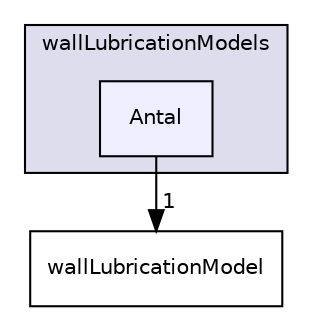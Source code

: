 digraph "Antal" {
  bgcolor=transparent;
  compound=true
  node [ fontsize="10", fontname="Helvetica"];
  edge [ labelfontsize="10", labelfontname="Helvetica"];
  subgraph clusterdir_1a12e3e88fc4e3db840e93c07d652d42 {
    graph [ bgcolor="#ddddee", pencolor="black", label="wallLubricationModels" fontname="Helvetica", fontsize="10", URL="dir_1a12e3e88fc4e3db840e93c07d652d42.html"]
  dir_c6f04935932c8150e2bbefbc235a7f09 [shape=box, label="Antal", style="filled", fillcolor="#eeeeff", pencolor="black", URL="dir_c6f04935932c8150e2bbefbc235a7f09.html"];
  }
  dir_3d649760e23cfb07ad95640df7b87e9e [shape=box label="wallLubricationModel" URL="dir_3d649760e23cfb07ad95640df7b87e9e.html"];
  dir_c6f04935932c8150e2bbefbc235a7f09->dir_3d649760e23cfb07ad95640df7b87e9e [headlabel="1", labeldistance=1.5 headhref="dir_000015_000155.html"];
}
